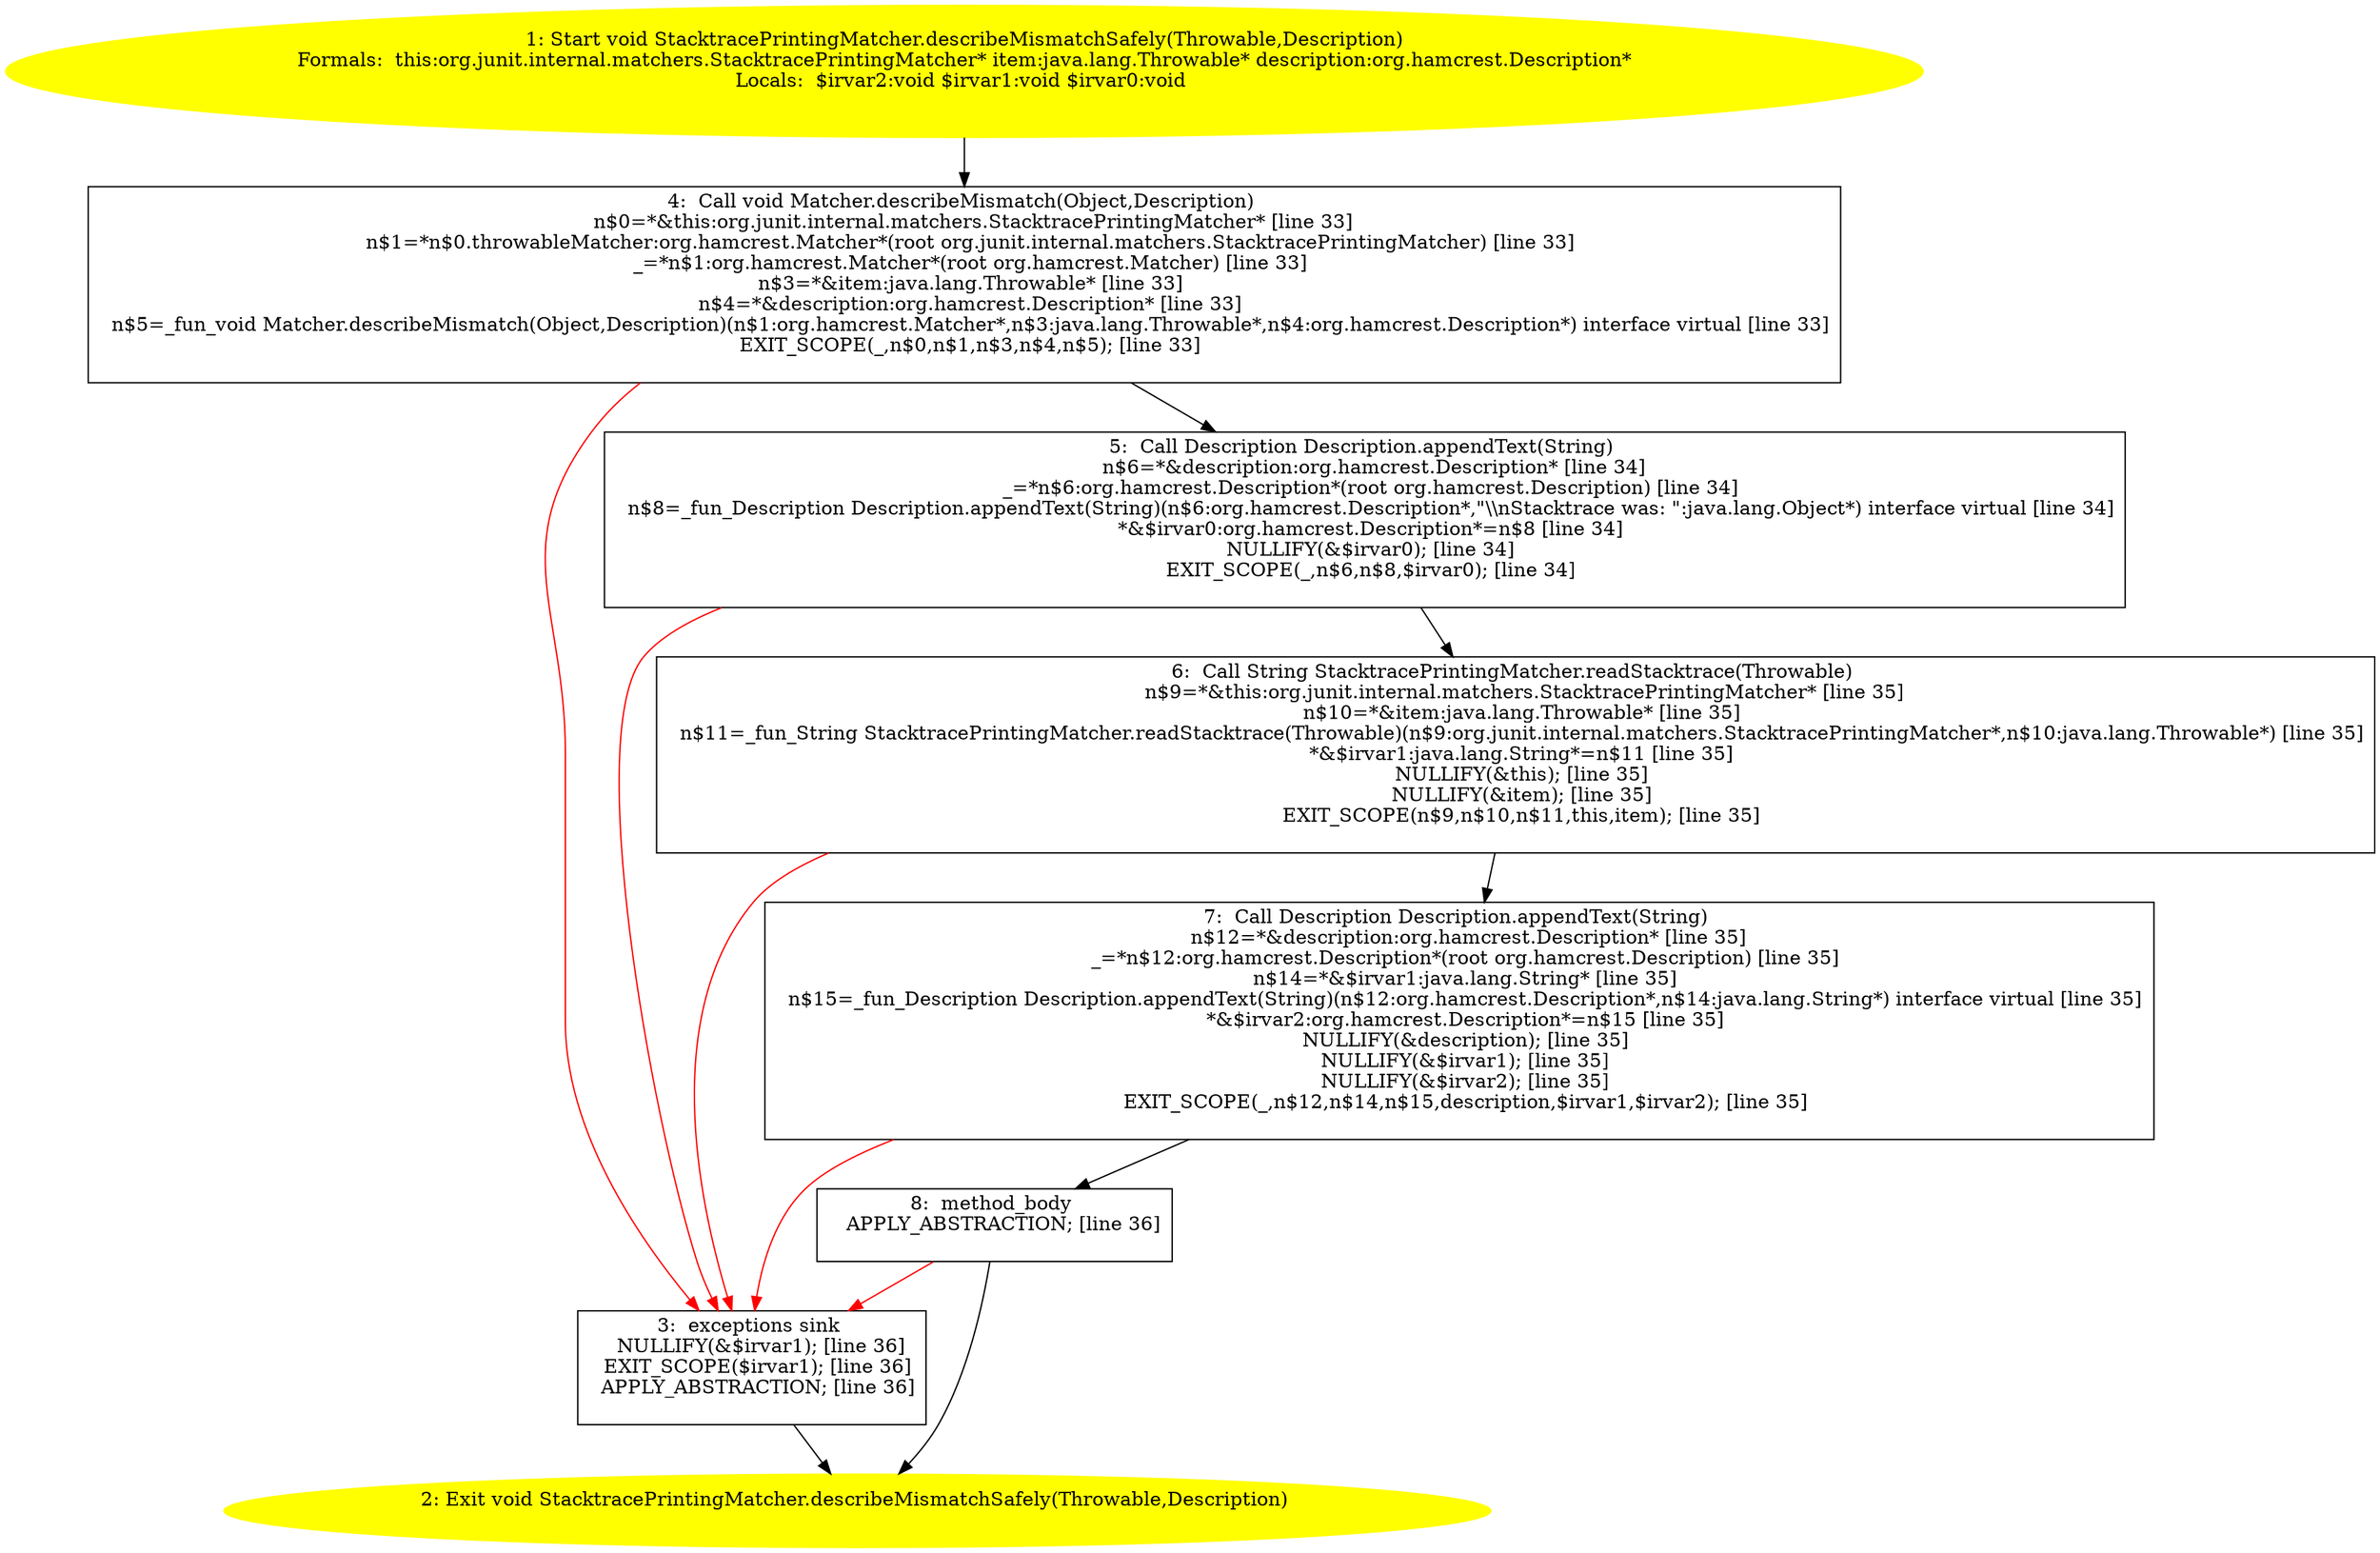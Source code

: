 /* @generated */
digraph cfg {
"org.junit.internal.matchers.StacktracePrintingMatcher.describeMismatchSafely(java.lang.Throwable,org.66abf064bebc6b9a37427d536ae54bf8_1" [label="1: Start void StacktracePrintingMatcher.describeMismatchSafely(Throwable,Description)\nFormals:  this:org.junit.internal.matchers.StacktracePrintingMatcher* item:java.lang.Throwable* description:org.hamcrest.Description*\nLocals:  $irvar2:void $irvar1:void $irvar0:void \n  " color=yellow style=filled]
	

	 "org.junit.internal.matchers.StacktracePrintingMatcher.describeMismatchSafely(java.lang.Throwable,org.66abf064bebc6b9a37427d536ae54bf8_1" -> "org.junit.internal.matchers.StacktracePrintingMatcher.describeMismatchSafely(java.lang.Throwable,org.66abf064bebc6b9a37427d536ae54bf8_4" ;
"org.junit.internal.matchers.StacktracePrintingMatcher.describeMismatchSafely(java.lang.Throwable,org.66abf064bebc6b9a37427d536ae54bf8_2" [label="2: Exit void StacktracePrintingMatcher.describeMismatchSafely(Throwable,Description) \n  " color=yellow style=filled]
	

"org.junit.internal.matchers.StacktracePrintingMatcher.describeMismatchSafely(java.lang.Throwable,org.66abf064bebc6b9a37427d536ae54bf8_3" [label="3:  exceptions sink \n   NULLIFY(&$irvar1); [line 36]\n  EXIT_SCOPE($irvar1); [line 36]\n  APPLY_ABSTRACTION; [line 36]\n " shape="box"]
	

	 "org.junit.internal.matchers.StacktracePrintingMatcher.describeMismatchSafely(java.lang.Throwable,org.66abf064bebc6b9a37427d536ae54bf8_3" -> "org.junit.internal.matchers.StacktracePrintingMatcher.describeMismatchSafely(java.lang.Throwable,org.66abf064bebc6b9a37427d536ae54bf8_2" ;
"org.junit.internal.matchers.StacktracePrintingMatcher.describeMismatchSafely(java.lang.Throwable,org.66abf064bebc6b9a37427d536ae54bf8_4" [label="4:  Call void Matcher.describeMismatch(Object,Description) \n   n$0=*&this:org.junit.internal.matchers.StacktracePrintingMatcher* [line 33]\n  n$1=*n$0.throwableMatcher:org.hamcrest.Matcher*(root org.junit.internal.matchers.StacktracePrintingMatcher) [line 33]\n  _=*n$1:org.hamcrest.Matcher*(root org.hamcrest.Matcher) [line 33]\n  n$3=*&item:java.lang.Throwable* [line 33]\n  n$4=*&description:org.hamcrest.Description* [line 33]\n  n$5=_fun_void Matcher.describeMismatch(Object,Description)(n$1:org.hamcrest.Matcher*,n$3:java.lang.Throwable*,n$4:org.hamcrest.Description*) interface virtual [line 33]\n  EXIT_SCOPE(_,n$0,n$1,n$3,n$4,n$5); [line 33]\n " shape="box"]
	

	 "org.junit.internal.matchers.StacktracePrintingMatcher.describeMismatchSafely(java.lang.Throwable,org.66abf064bebc6b9a37427d536ae54bf8_4" -> "org.junit.internal.matchers.StacktracePrintingMatcher.describeMismatchSafely(java.lang.Throwable,org.66abf064bebc6b9a37427d536ae54bf8_5" ;
	 "org.junit.internal.matchers.StacktracePrintingMatcher.describeMismatchSafely(java.lang.Throwable,org.66abf064bebc6b9a37427d536ae54bf8_4" -> "org.junit.internal.matchers.StacktracePrintingMatcher.describeMismatchSafely(java.lang.Throwable,org.66abf064bebc6b9a37427d536ae54bf8_3" [color="red" ];
"org.junit.internal.matchers.StacktracePrintingMatcher.describeMismatchSafely(java.lang.Throwable,org.66abf064bebc6b9a37427d536ae54bf8_5" [label="5:  Call Description Description.appendText(String) \n   n$6=*&description:org.hamcrest.Description* [line 34]\n  _=*n$6:org.hamcrest.Description*(root org.hamcrest.Description) [line 34]\n  n$8=_fun_Description Description.appendText(String)(n$6:org.hamcrest.Description*,\"\\\\nStacktrace was: \":java.lang.Object*) interface virtual [line 34]\n  *&$irvar0:org.hamcrest.Description*=n$8 [line 34]\n  NULLIFY(&$irvar0); [line 34]\n  EXIT_SCOPE(_,n$6,n$8,$irvar0); [line 34]\n " shape="box"]
	

	 "org.junit.internal.matchers.StacktracePrintingMatcher.describeMismatchSafely(java.lang.Throwable,org.66abf064bebc6b9a37427d536ae54bf8_5" -> "org.junit.internal.matchers.StacktracePrintingMatcher.describeMismatchSafely(java.lang.Throwable,org.66abf064bebc6b9a37427d536ae54bf8_6" ;
	 "org.junit.internal.matchers.StacktracePrintingMatcher.describeMismatchSafely(java.lang.Throwable,org.66abf064bebc6b9a37427d536ae54bf8_5" -> "org.junit.internal.matchers.StacktracePrintingMatcher.describeMismatchSafely(java.lang.Throwable,org.66abf064bebc6b9a37427d536ae54bf8_3" [color="red" ];
"org.junit.internal.matchers.StacktracePrintingMatcher.describeMismatchSafely(java.lang.Throwable,org.66abf064bebc6b9a37427d536ae54bf8_6" [label="6:  Call String StacktracePrintingMatcher.readStacktrace(Throwable) \n   n$9=*&this:org.junit.internal.matchers.StacktracePrintingMatcher* [line 35]\n  n$10=*&item:java.lang.Throwable* [line 35]\n  n$11=_fun_String StacktracePrintingMatcher.readStacktrace(Throwable)(n$9:org.junit.internal.matchers.StacktracePrintingMatcher*,n$10:java.lang.Throwable*) [line 35]\n  *&$irvar1:java.lang.String*=n$11 [line 35]\n  NULLIFY(&this); [line 35]\n  NULLIFY(&item); [line 35]\n  EXIT_SCOPE(n$9,n$10,n$11,this,item); [line 35]\n " shape="box"]
	

	 "org.junit.internal.matchers.StacktracePrintingMatcher.describeMismatchSafely(java.lang.Throwable,org.66abf064bebc6b9a37427d536ae54bf8_6" -> "org.junit.internal.matchers.StacktracePrintingMatcher.describeMismatchSafely(java.lang.Throwable,org.66abf064bebc6b9a37427d536ae54bf8_7" ;
	 "org.junit.internal.matchers.StacktracePrintingMatcher.describeMismatchSafely(java.lang.Throwable,org.66abf064bebc6b9a37427d536ae54bf8_6" -> "org.junit.internal.matchers.StacktracePrintingMatcher.describeMismatchSafely(java.lang.Throwable,org.66abf064bebc6b9a37427d536ae54bf8_3" [color="red" ];
"org.junit.internal.matchers.StacktracePrintingMatcher.describeMismatchSafely(java.lang.Throwable,org.66abf064bebc6b9a37427d536ae54bf8_7" [label="7:  Call Description Description.appendText(String) \n   n$12=*&description:org.hamcrest.Description* [line 35]\n  _=*n$12:org.hamcrest.Description*(root org.hamcrest.Description) [line 35]\n  n$14=*&$irvar1:java.lang.String* [line 35]\n  n$15=_fun_Description Description.appendText(String)(n$12:org.hamcrest.Description*,n$14:java.lang.String*) interface virtual [line 35]\n  *&$irvar2:org.hamcrest.Description*=n$15 [line 35]\n  NULLIFY(&description); [line 35]\n  NULLIFY(&$irvar1); [line 35]\n  NULLIFY(&$irvar2); [line 35]\n  EXIT_SCOPE(_,n$12,n$14,n$15,description,$irvar1,$irvar2); [line 35]\n " shape="box"]
	

	 "org.junit.internal.matchers.StacktracePrintingMatcher.describeMismatchSafely(java.lang.Throwable,org.66abf064bebc6b9a37427d536ae54bf8_7" -> "org.junit.internal.matchers.StacktracePrintingMatcher.describeMismatchSafely(java.lang.Throwable,org.66abf064bebc6b9a37427d536ae54bf8_8" ;
	 "org.junit.internal.matchers.StacktracePrintingMatcher.describeMismatchSafely(java.lang.Throwable,org.66abf064bebc6b9a37427d536ae54bf8_7" -> "org.junit.internal.matchers.StacktracePrintingMatcher.describeMismatchSafely(java.lang.Throwable,org.66abf064bebc6b9a37427d536ae54bf8_3" [color="red" ];
"org.junit.internal.matchers.StacktracePrintingMatcher.describeMismatchSafely(java.lang.Throwable,org.66abf064bebc6b9a37427d536ae54bf8_8" [label="8:  method_body \n   APPLY_ABSTRACTION; [line 36]\n " shape="box"]
	

	 "org.junit.internal.matchers.StacktracePrintingMatcher.describeMismatchSafely(java.lang.Throwable,org.66abf064bebc6b9a37427d536ae54bf8_8" -> "org.junit.internal.matchers.StacktracePrintingMatcher.describeMismatchSafely(java.lang.Throwable,org.66abf064bebc6b9a37427d536ae54bf8_2" ;
	 "org.junit.internal.matchers.StacktracePrintingMatcher.describeMismatchSafely(java.lang.Throwable,org.66abf064bebc6b9a37427d536ae54bf8_8" -> "org.junit.internal.matchers.StacktracePrintingMatcher.describeMismatchSafely(java.lang.Throwable,org.66abf064bebc6b9a37427d536ae54bf8_3" [color="red" ];
}
